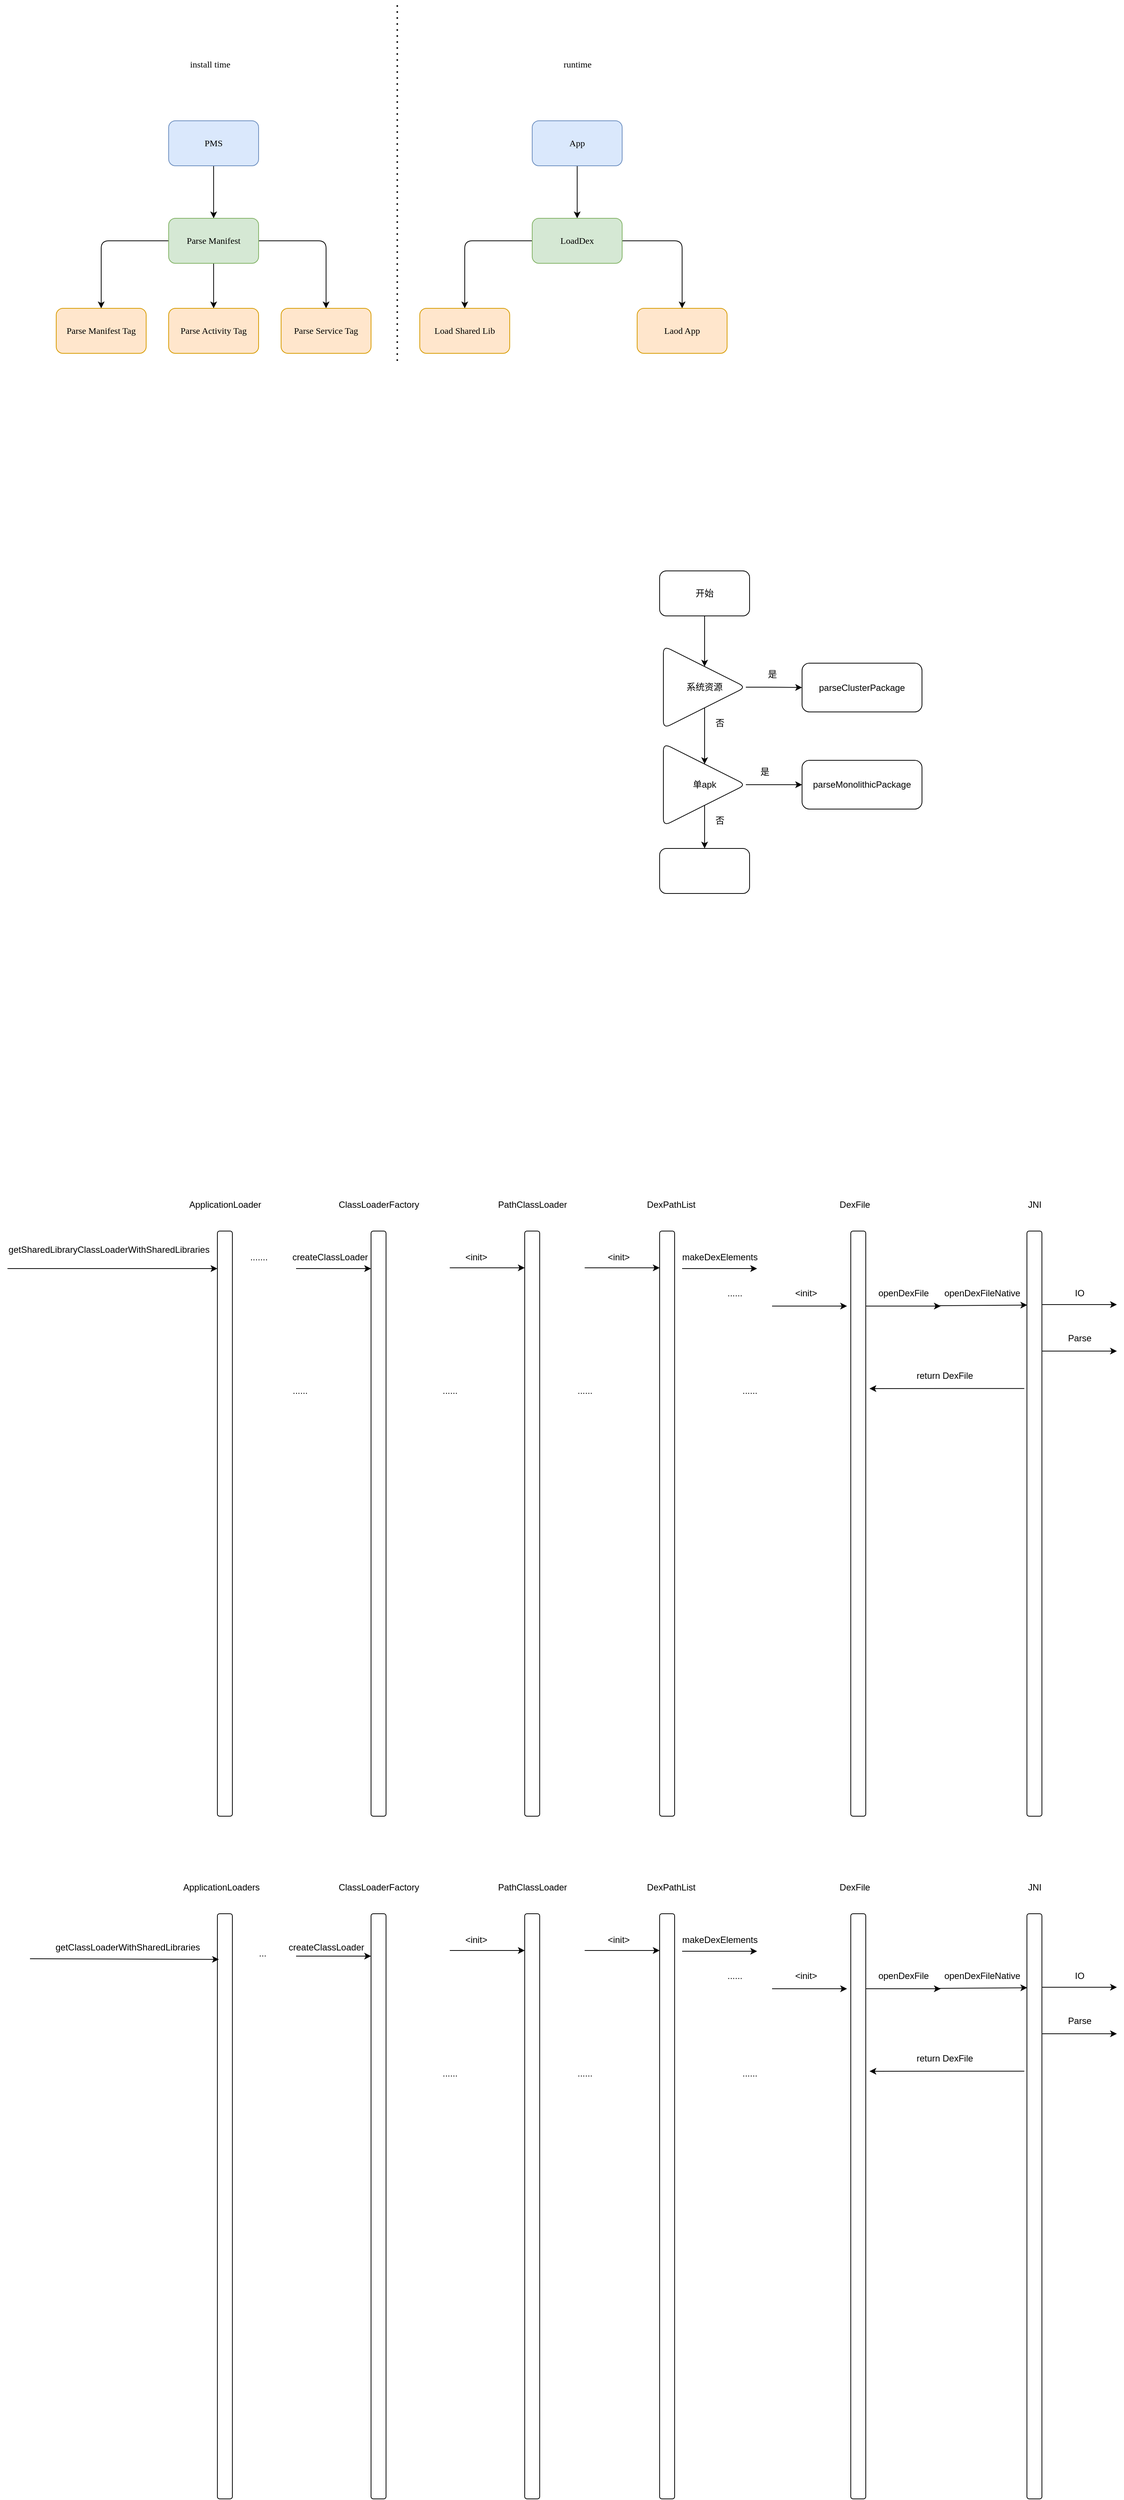 <mxfile version="25.0.2">
  <diagram name="Page-1" id="qh1V2GL2No6nkahI5pcS">
    <mxGraphModel dx="4138" dy="1918" grid="1" gridSize="10" guides="1" tooltips="1" connect="1" arrows="1" fold="1" page="1" pageScale="1" pageWidth="850" pageHeight="1100" math="0" shadow="0">
      <root>
        <mxCell id="0" />
        <mxCell id="1" parent="0" />
        <mxCell id="rJ9jHIdMB6eFoiynlyRi-4" value="" style="endArrow=none;dashed=1;html=1;dashPattern=1 3;strokeWidth=2;rounded=1;fontFamily=Comic Sans MS;" edge="1" parent="1">
          <mxGeometry width="50" height="50" relative="1" as="geometry">
            <mxPoint x="-180" y="510" as="sourcePoint" />
            <mxPoint x="-180" y="30" as="targetPoint" />
          </mxGeometry>
        </mxCell>
        <mxCell id="rJ9jHIdMB6eFoiynlyRi-24" value="" style="group;fontFamily=Comic Sans MS;rounded=1;" vertex="1" connectable="0" parent="1">
          <mxGeometry x="-635" y="100" width="420" height="400" as="geometry" />
        </mxCell>
        <mxCell id="rJ9jHIdMB6eFoiynlyRi-8" value="" style="edgeStyle=orthogonalEdgeStyle;rounded=1;orthogonalLoop=1;jettySize=auto;html=1;fontFamily=Comic Sans MS;" edge="1" parent="rJ9jHIdMB6eFoiynlyRi-24" source="rJ9jHIdMB6eFoiynlyRi-1" target="rJ9jHIdMB6eFoiynlyRi-7">
          <mxGeometry relative="1" as="geometry" />
        </mxCell>
        <mxCell id="rJ9jHIdMB6eFoiynlyRi-3" value="install time" style="text;html=1;align=center;verticalAlign=middle;resizable=0;points=[];autosize=1;strokeColor=none;fillColor=none;fontFamily=Comic Sans MS;rounded=1;" vertex="1" parent="rJ9jHIdMB6eFoiynlyRi-24">
          <mxGeometry x="165" width="80" height="30" as="geometry" />
        </mxCell>
        <mxCell id="rJ9jHIdMB6eFoiynlyRi-12" value="" style="edgeStyle=orthogonalEdgeStyle;rounded=1;orthogonalLoop=1;jettySize=auto;html=1;fontFamily=Comic Sans MS;" edge="1" parent="rJ9jHIdMB6eFoiynlyRi-24" source="rJ9jHIdMB6eFoiynlyRi-7" target="rJ9jHIdMB6eFoiynlyRi-11">
          <mxGeometry relative="1" as="geometry" />
        </mxCell>
        <mxCell id="rJ9jHIdMB6eFoiynlyRi-16" style="edgeStyle=orthogonalEdgeStyle;rounded=1;orthogonalLoop=1;jettySize=auto;html=1;entryX=0.5;entryY=0;entryDx=0;entryDy=0;fontFamily=Comic Sans MS;" edge="1" parent="rJ9jHIdMB6eFoiynlyRi-24" source="rJ9jHIdMB6eFoiynlyRi-7" target="rJ9jHIdMB6eFoiynlyRi-14">
          <mxGeometry relative="1" as="geometry" />
        </mxCell>
        <mxCell id="rJ9jHIdMB6eFoiynlyRi-17" style="edgeStyle=orthogonalEdgeStyle;rounded=1;orthogonalLoop=1;jettySize=auto;html=1;fontFamily=Comic Sans MS;" edge="1" parent="rJ9jHIdMB6eFoiynlyRi-24" source="rJ9jHIdMB6eFoiynlyRi-7" target="rJ9jHIdMB6eFoiynlyRi-15">
          <mxGeometry relative="1" as="geometry" />
        </mxCell>
        <mxCell id="rJ9jHIdMB6eFoiynlyRi-7" value="Parse Manifest" style="whiteSpace=wrap;html=1;fontFamily=Comic Sans MS;rounded=1;fillColor=#d5e8d4;strokeColor=#82b366;" vertex="1" parent="rJ9jHIdMB6eFoiynlyRi-24">
          <mxGeometry x="150" y="220" width="120" height="60" as="geometry" />
        </mxCell>
        <mxCell id="rJ9jHIdMB6eFoiynlyRi-11" value="Parse Manifest Tag" style="whiteSpace=wrap;html=1;fontFamily=Comic Sans MS;rounded=1;fillColor=#ffe6cc;strokeColor=#d79b00;" vertex="1" parent="rJ9jHIdMB6eFoiynlyRi-24">
          <mxGeometry y="340" width="120" height="60" as="geometry" />
        </mxCell>
        <mxCell id="rJ9jHIdMB6eFoiynlyRi-14" value="Parse Activity Tag" style="whiteSpace=wrap;html=1;fontFamily=Comic Sans MS;rounded=1;fillColor=#ffe6cc;strokeColor=#d79b00;" vertex="1" parent="rJ9jHIdMB6eFoiynlyRi-24">
          <mxGeometry x="150" y="340" width="120" height="60" as="geometry" />
        </mxCell>
        <mxCell id="rJ9jHIdMB6eFoiynlyRi-15" value="Parse Service Tag" style="whiteSpace=wrap;html=1;fontFamily=Comic Sans MS;rounded=1;fillColor=#ffe6cc;strokeColor=#d79b00;" vertex="1" parent="rJ9jHIdMB6eFoiynlyRi-24">
          <mxGeometry x="300" y="340" width="120" height="60" as="geometry" />
        </mxCell>
        <mxCell id="rJ9jHIdMB6eFoiynlyRi-1" value="PMS" style="whiteSpace=wrap;html=1;fontFamily=Comic Sans MS;rounded=1;fillColor=#dae8fc;strokeColor=#6c8ebf;" vertex="1" parent="rJ9jHIdMB6eFoiynlyRi-24">
          <mxGeometry x="150" y="90" width="120" height="60" as="geometry" />
        </mxCell>
        <mxCell id="rJ9jHIdMB6eFoiynlyRi-25" value="" style="group;fontFamily=Comic Sans MS;rounded=1;" vertex="1" connectable="0" parent="1">
          <mxGeometry x="-150" y="100" width="410" height="400" as="geometry" />
        </mxCell>
        <mxCell id="rJ9jHIdMB6eFoiynlyRi-10" value="" style="edgeStyle=orthogonalEdgeStyle;rounded=1;orthogonalLoop=1;jettySize=auto;html=1;fontFamily=Comic Sans MS;" edge="1" parent="rJ9jHIdMB6eFoiynlyRi-25" source="rJ9jHIdMB6eFoiynlyRi-5" target="rJ9jHIdMB6eFoiynlyRi-9">
          <mxGeometry relative="1" as="geometry" />
        </mxCell>
        <mxCell id="rJ9jHIdMB6eFoiynlyRi-6" value="runtime" style="text;html=1;align=center;verticalAlign=middle;resizable=0;points=[];autosize=1;strokeColor=none;fillColor=none;fontFamily=Comic Sans MS;rounded=1;" vertex="1" parent="rJ9jHIdMB6eFoiynlyRi-25">
          <mxGeometry x="180" width="60" height="30" as="geometry" />
        </mxCell>
        <mxCell id="rJ9jHIdMB6eFoiynlyRi-19" value="" style="edgeStyle=orthogonalEdgeStyle;rounded=1;orthogonalLoop=1;jettySize=auto;html=1;fontFamily=Comic Sans MS;" edge="1" parent="rJ9jHIdMB6eFoiynlyRi-25" source="rJ9jHIdMB6eFoiynlyRi-9" target="rJ9jHIdMB6eFoiynlyRi-18">
          <mxGeometry relative="1" as="geometry" />
        </mxCell>
        <mxCell id="rJ9jHIdMB6eFoiynlyRi-21" style="edgeStyle=orthogonalEdgeStyle;rounded=1;orthogonalLoop=1;jettySize=auto;html=1;fontFamily=Comic Sans MS;" edge="1" parent="rJ9jHIdMB6eFoiynlyRi-25" source="rJ9jHIdMB6eFoiynlyRi-9" target="rJ9jHIdMB6eFoiynlyRi-20">
          <mxGeometry relative="1" as="geometry" />
        </mxCell>
        <mxCell id="rJ9jHIdMB6eFoiynlyRi-9" value="LoadDex" style="whiteSpace=wrap;html=1;fontFamily=Comic Sans MS;rounded=1;fillColor=#d5e8d4;strokeColor=#82b366;" vertex="1" parent="rJ9jHIdMB6eFoiynlyRi-25">
          <mxGeometry x="150" y="220" width="120" height="60" as="geometry" />
        </mxCell>
        <mxCell id="rJ9jHIdMB6eFoiynlyRi-18" value="Load Shared Lib" style="whiteSpace=wrap;html=1;fontFamily=Comic Sans MS;rounded=1;fillColor=#ffe6cc;strokeColor=#d79b00;" vertex="1" parent="rJ9jHIdMB6eFoiynlyRi-25">
          <mxGeometry y="340" width="120" height="60" as="geometry" />
        </mxCell>
        <mxCell id="rJ9jHIdMB6eFoiynlyRi-20" value="Laod App" style="whiteSpace=wrap;html=1;fontFamily=Comic Sans MS;rounded=1;fillColor=#ffe6cc;strokeColor=#d79b00;" vertex="1" parent="rJ9jHIdMB6eFoiynlyRi-25">
          <mxGeometry x="290" y="340" width="120" height="60" as="geometry" />
        </mxCell>
        <mxCell id="rJ9jHIdMB6eFoiynlyRi-5" value="App" style="whiteSpace=wrap;html=1;fontFamily=Comic Sans MS;rounded=1;fillColor=#dae8fc;strokeColor=#6c8ebf;" vertex="1" parent="rJ9jHIdMB6eFoiynlyRi-25">
          <mxGeometry x="150" y="90" width="120" height="60" as="geometry" />
        </mxCell>
        <mxCell id="rJ9jHIdMB6eFoiynlyRi-29" value="" style="edgeStyle=orthogonalEdgeStyle;rounded=1;orthogonalLoop=1;jettySize=auto;html=1;" edge="1" parent="1" source="rJ9jHIdMB6eFoiynlyRi-26" target="rJ9jHIdMB6eFoiynlyRi-28">
          <mxGeometry relative="1" as="geometry" />
        </mxCell>
        <mxCell id="rJ9jHIdMB6eFoiynlyRi-26" value="开始" style="whiteSpace=wrap;html=1;rounded=1;" vertex="1" parent="1">
          <mxGeometry x="170" y="790" width="120" height="60" as="geometry" />
        </mxCell>
        <mxCell id="rJ9jHIdMB6eFoiynlyRi-31" value="" style="edgeStyle=orthogonalEdgeStyle;rounded=1;orthogonalLoop=1;jettySize=auto;html=1;" edge="1" parent="1" source="rJ9jHIdMB6eFoiynlyRi-28" target="rJ9jHIdMB6eFoiynlyRi-30">
          <mxGeometry relative="1" as="geometry" />
        </mxCell>
        <mxCell id="rJ9jHIdMB6eFoiynlyRi-35" value="" style="edgeStyle=orthogonalEdgeStyle;rounded=1;orthogonalLoop=1;jettySize=auto;html=1;" edge="1" parent="1" source="rJ9jHIdMB6eFoiynlyRi-28" target="rJ9jHIdMB6eFoiynlyRi-34">
          <mxGeometry relative="1" as="geometry" />
        </mxCell>
        <mxCell id="rJ9jHIdMB6eFoiynlyRi-28" value="系统资源" style="triangle;whiteSpace=wrap;html=1;rounded=1;" vertex="1" parent="1">
          <mxGeometry x="175" y="890" width="110" height="110" as="geometry" />
        </mxCell>
        <mxCell id="rJ9jHIdMB6eFoiynlyRi-30" value="parseClusterPackage" style="whiteSpace=wrap;html=1;rounded=1;" vertex="1" parent="1">
          <mxGeometry x="360" y="913" width="160" height="65" as="geometry" />
        </mxCell>
        <mxCell id="rJ9jHIdMB6eFoiynlyRi-39" style="edgeStyle=orthogonalEdgeStyle;rounded=1;orthogonalLoop=1;jettySize=auto;html=1;entryX=0;entryY=0.5;entryDx=0;entryDy=0;" edge="1" parent="1" source="rJ9jHIdMB6eFoiynlyRi-34" target="rJ9jHIdMB6eFoiynlyRi-38">
          <mxGeometry relative="1" as="geometry" />
        </mxCell>
        <mxCell id="rJ9jHIdMB6eFoiynlyRi-41" value="" style="edgeStyle=orthogonalEdgeStyle;rounded=1;orthogonalLoop=1;jettySize=auto;html=1;" edge="1" parent="1" source="rJ9jHIdMB6eFoiynlyRi-34" target="rJ9jHIdMB6eFoiynlyRi-40">
          <mxGeometry relative="1" as="geometry" />
        </mxCell>
        <mxCell id="rJ9jHIdMB6eFoiynlyRi-34" value="单apk" style="triangle;whiteSpace=wrap;html=1;rounded=1;" vertex="1" parent="1">
          <mxGeometry x="175" y="1020" width="110" height="110" as="geometry" />
        </mxCell>
        <mxCell id="rJ9jHIdMB6eFoiynlyRi-38" value="parseMonolithicPackage" style="whiteSpace=wrap;html=1;rounded=1;" vertex="1" parent="1">
          <mxGeometry x="360" y="1042.5" width="160" height="65" as="geometry" />
        </mxCell>
        <mxCell id="rJ9jHIdMB6eFoiynlyRi-40" value="" style="whiteSpace=wrap;html=1;rounded=1;" vertex="1" parent="1">
          <mxGeometry x="170" y="1160" width="120" height="60" as="geometry" />
        </mxCell>
        <mxCell id="rJ9jHIdMB6eFoiynlyRi-42" value="是" style="text;html=1;align=center;verticalAlign=middle;resizable=0;points=[];autosize=1;strokeColor=none;fillColor=none;" vertex="1" parent="1">
          <mxGeometry x="290" y="1043" width="40" height="30" as="geometry" />
        </mxCell>
        <mxCell id="rJ9jHIdMB6eFoiynlyRi-43" value="否" style="text;html=1;align=center;verticalAlign=middle;resizable=0;points=[];autosize=1;strokeColor=none;fillColor=none;" vertex="1" parent="1">
          <mxGeometry x="230" y="978" width="40" height="30" as="geometry" />
        </mxCell>
        <mxCell id="rJ9jHIdMB6eFoiynlyRi-44" value="是" style="text;html=1;align=center;verticalAlign=middle;resizable=0;points=[];autosize=1;strokeColor=none;fillColor=none;" vertex="1" parent="1">
          <mxGeometry x="300" y="913" width="40" height="30" as="geometry" />
        </mxCell>
        <mxCell id="rJ9jHIdMB6eFoiynlyRi-45" value="否" style="text;html=1;align=center;verticalAlign=middle;resizable=0;points=[];autosize=1;strokeColor=none;fillColor=none;" vertex="1" parent="1">
          <mxGeometry x="230" y="1107.5" width="40" height="30" as="geometry" />
        </mxCell>
        <mxCell id="rJ9jHIdMB6eFoiynlyRi-46" value="" style="whiteSpace=wrap;html=1;rounded=1;" vertex="1" parent="1">
          <mxGeometry x="-420" y="1670" width="20" height="780" as="geometry" />
        </mxCell>
        <mxCell id="rJ9jHIdMB6eFoiynlyRi-47" value="ApplicationLoader" style="text;html=1;align=center;verticalAlign=middle;resizable=0;points=[];autosize=1;strokeColor=none;fillColor=none;" vertex="1" parent="1">
          <mxGeometry x="-470" y="1620" width="120" height="30" as="geometry" />
        </mxCell>
        <mxCell id="rJ9jHIdMB6eFoiynlyRi-48" value="" style="whiteSpace=wrap;html=1;rounded=1;" vertex="1" parent="1">
          <mxGeometry x="-215" y="1670" width="20" height="780" as="geometry" />
        </mxCell>
        <mxCell id="rJ9jHIdMB6eFoiynlyRi-49" value="" style="edgeStyle=none;orthogonalLoop=1;jettySize=auto;html=1;rounded=1;" edge="1" parent="1">
          <mxGeometry width="100" relative="1" as="geometry">
            <mxPoint x="-700" y="1720" as="sourcePoint" />
            <mxPoint x="-420" y="1720" as="targetPoint" />
            <Array as="points" />
          </mxGeometry>
        </mxCell>
        <mxCell id="rJ9jHIdMB6eFoiynlyRi-50" value="getSharedLibraryClassLoaderWithSharedLibraries" style="text;html=1;align=center;verticalAlign=middle;resizable=0;points=[];autosize=1;strokeColor=none;fillColor=none;" vertex="1" parent="1">
          <mxGeometry x="-710" y="1680" width="290" height="30" as="geometry" />
        </mxCell>
        <mxCell id="rJ9jHIdMB6eFoiynlyRi-51" value="......." style="text;html=1;align=center;verticalAlign=middle;resizable=0;points=[];autosize=1;strokeColor=none;fillColor=none;" vertex="1" parent="1">
          <mxGeometry x="-390" y="1690" width="50" height="30" as="geometry" />
        </mxCell>
        <mxCell id="rJ9jHIdMB6eFoiynlyRi-52" value="" style="edgeStyle=none;orthogonalLoop=1;jettySize=auto;html=1;rounded=1;" edge="1" parent="1">
          <mxGeometry width="100" relative="1" as="geometry">
            <mxPoint x="-315" y="1720" as="sourcePoint" />
            <mxPoint x="-215" y="1720" as="targetPoint" />
            <Array as="points" />
          </mxGeometry>
        </mxCell>
        <mxCell id="rJ9jHIdMB6eFoiynlyRi-53" value="ClassLoaderFactory" style="text;html=1;align=center;verticalAlign=middle;resizable=0;points=[];autosize=1;strokeColor=none;fillColor=none;" vertex="1" parent="1">
          <mxGeometry x="-270" y="1620" width="130" height="30" as="geometry" />
        </mxCell>
        <mxCell id="rJ9jHIdMB6eFoiynlyRi-54" value="createClassLoader" style="text;html=1;align=center;verticalAlign=middle;resizable=0;points=[];autosize=1;strokeColor=none;fillColor=none;" vertex="1" parent="1">
          <mxGeometry x="-330" y="1690" width="120" height="30" as="geometry" />
        </mxCell>
        <mxCell id="rJ9jHIdMB6eFoiynlyRi-55" value="PathClassLoader" style="text;html=1;align=center;verticalAlign=middle;resizable=0;points=[];autosize=1;strokeColor=none;fillColor=none;" vertex="1" parent="1">
          <mxGeometry x="-60" y="1620" width="120" height="30" as="geometry" />
        </mxCell>
        <mxCell id="rJ9jHIdMB6eFoiynlyRi-56" value="" style="whiteSpace=wrap;html=1;rounded=1;" vertex="1" parent="1">
          <mxGeometry x="-10" y="1670" width="20" height="780" as="geometry" />
        </mxCell>
        <mxCell id="rJ9jHIdMB6eFoiynlyRi-57" value="" style="edgeStyle=none;orthogonalLoop=1;jettySize=auto;html=1;rounded=1;" edge="1" parent="1">
          <mxGeometry width="100" relative="1" as="geometry">
            <mxPoint x="-110" y="1719" as="sourcePoint" />
            <mxPoint x="-10" y="1719" as="targetPoint" />
            <Array as="points" />
          </mxGeometry>
        </mxCell>
        <mxCell id="rJ9jHIdMB6eFoiynlyRi-58" value="&amp;lt;init&amp;gt;" style="text;html=1;align=center;verticalAlign=middle;resizable=0;points=[];autosize=1;strokeColor=none;fillColor=none;" vertex="1" parent="1">
          <mxGeometry x="-100" y="1690" width="50" height="30" as="geometry" />
        </mxCell>
        <mxCell id="rJ9jHIdMB6eFoiynlyRi-59" value="DexPathList" style="text;html=1;align=center;verticalAlign=middle;resizable=0;points=[];autosize=1;strokeColor=none;fillColor=none;" vertex="1" parent="1">
          <mxGeometry x="140" y="1620" width="90" height="30" as="geometry" />
        </mxCell>
        <mxCell id="rJ9jHIdMB6eFoiynlyRi-60" value="" style="whiteSpace=wrap;html=1;rounded=1;" vertex="1" parent="1">
          <mxGeometry x="170" y="1670" width="20" height="780" as="geometry" />
        </mxCell>
        <mxCell id="rJ9jHIdMB6eFoiynlyRi-61" value="" style="edgeStyle=none;orthogonalLoop=1;jettySize=auto;html=1;rounded=1;" edge="1" parent="1">
          <mxGeometry width="100" relative="1" as="geometry">
            <mxPoint x="70" y="1719" as="sourcePoint" />
            <mxPoint x="170" y="1719" as="targetPoint" />
            <Array as="points" />
          </mxGeometry>
        </mxCell>
        <mxCell id="rJ9jHIdMB6eFoiynlyRi-62" value="&amp;lt;init&amp;gt;" style="text;html=1;align=center;verticalAlign=middle;resizable=0;points=[];autosize=1;strokeColor=none;fillColor=none;" vertex="1" parent="1">
          <mxGeometry x="90" y="1690" width="50" height="30" as="geometry" />
        </mxCell>
        <mxCell id="rJ9jHIdMB6eFoiynlyRi-63" value="makeDexElements" style="text;html=1;align=center;verticalAlign=middle;resizable=0;points=[];autosize=1;strokeColor=none;fillColor=none;" vertex="1" parent="1">
          <mxGeometry x="190" y="1690" width="120" height="30" as="geometry" />
        </mxCell>
        <mxCell id="rJ9jHIdMB6eFoiynlyRi-64" value="" style="edgeStyle=none;orthogonalLoop=1;jettySize=auto;html=1;rounded=1;" edge="1" parent="1">
          <mxGeometry width="100" relative="1" as="geometry">
            <mxPoint x="200" y="1720" as="sourcePoint" />
            <mxPoint x="300" y="1720" as="targetPoint" />
            <Array as="points" />
          </mxGeometry>
        </mxCell>
        <mxCell id="rJ9jHIdMB6eFoiynlyRi-66" value="" style="edgeStyle=none;orthogonalLoop=1;jettySize=auto;html=1;rounded=1;" edge="1" parent="1">
          <mxGeometry width="100" relative="1" as="geometry">
            <mxPoint x="320" y="1770" as="sourcePoint" />
            <mxPoint x="420" y="1770" as="targetPoint" />
            <Array as="points" />
          </mxGeometry>
        </mxCell>
        <mxCell id="rJ9jHIdMB6eFoiynlyRi-67" value="......" style="text;html=1;align=center;verticalAlign=middle;resizable=0;points=[];autosize=1;strokeColor=none;fillColor=none;" vertex="1" parent="1">
          <mxGeometry x="250" y="1738" width="40" height="30" as="geometry" />
        </mxCell>
        <mxCell id="rJ9jHIdMB6eFoiynlyRi-68" value="" style="whiteSpace=wrap;html=1;rounded=1;" vertex="1" parent="1">
          <mxGeometry x="425" y="1670" width="20" height="780" as="geometry" />
        </mxCell>
        <mxCell id="rJ9jHIdMB6eFoiynlyRi-69" value="&amp;lt;init&amp;gt;" style="text;html=1;align=center;verticalAlign=middle;resizable=0;points=[];autosize=1;strokeColor=none;fillColor=none;" vertex="1" parent="1">
          <mxGeometry x="340" y="1738" width="50" height="30" as="geometry" />
        </mxCell>
        <mxCell id="rJ9jHIdMB6eFoiynlyRi-70" value="DexFile" style="text;html=1;align=center;verticalAlign=middle;resizable=0;points=[];autosize=1;strokeColor=none;fillColor=none;" vertex="1" parent="1">
          <mxGeometry x="400" y="1620" width="60" height="30" as="geometry" />
        </mxCell>
        <mxCell id="rJ9jHIdMB6eFoiynlyRi-71" value="" style="edgeStyle=none;orthogonalLoop=1;jettySize=auto;html=1;rounded=1;" edge="1" parent="1">
          <mxGeometry width="100" relative="1" as="geometry">
            <mxPoint x="445" y="1770" as="sourcePoint" />
            <mxPoint x="545" y="1770" as="targetPoint" />
            <Array as="points" />
          </mxGeometry>
        </mxCell>
        <mxCell id="rJ9jHIdMB6eFoiynlyRi-72" value="openDexFile" style="text;html=1;align=center;verticalAlign=middle;resizable=0;points=[];autosize=1;strokeColor=none;fillColor=none;" vertex="1" parent="1">
          <mxGeometry x="450" y="1738" width="90" height="30" as="geometry" />
        </mxCell>
        <mxCell id="rJ9jHIdMB6eFoiynlyRi-73" value="" style="edgeStyle=none;orthogonalLoop=1;jettySize=auto;html=1;rounded=1;entryX=1.003;entryY=1.022;entryDx=0;entryDy=0;entryPerimeter=0;" edge="1" parent="1" target="rJ9jHIdMB6eFoiynlyRi-74">
          <mxGeometry width="100" relative="1" as="geometry">
            <mxPoint x="540" y="1769.5" as="sourcePoint" />
            <mxPoint x="640" y="1769.5" as="targetPoint" />
            <Array as="points" />
          </mxGeometry>
        </mxCell>
        <mxCell id="rJ9jHIdMB6eFoiynlyRi-74" value="openDexFileNative" style="text;html=1;align=center;verticalAlign=middle;resizable=0;points=[];autosize=1;strokeColor=none;fillColor=none;" vertex="1" parent="1">
          <mxGeometry x="540" y="1738" width="120" height="30" as="geometry" />
        </mxCell>
        <mxCell id="rJ9jHIdMB6eFoiynlyRi-75" value="" style="whiteSpace=wrap;html=1;rounded=1;" vertex="1" parent="1">
          <mxGeometry x="660" y="1670" width="20" height="780" as="geometry" />
        </mxCell>
        <mxCell id="rJ9jHIdMB6eFoiynlyRi-76" value="JNI" style="text;html=1;align=center;verticalAlign=middle;resizable=0;points=[];autosize=1;strokeColor=none;fillColor=none;" vertex="1" parent="1">
          <mxGeometry x="650" y="1620" width="40" height="30" as="geometry" />
        </mxCell>
        <mxCell id="rJ9jHIdMB6eFoiynlyRi-77" value="" style="edgeStyle=none;orthogonalLoop=1;jettySize=auto;html=1;rounded=1;" edge="1" parent="1">
          <mxGeometry width="100" relative="1" as="geometry">
            <mxPoint x="680" y="1768" as="sourcePoint" />
            <mxPoint x="780" y="1768" as="targetPoint" />
            <Array as="points" />
          </mxGeometry>
        </mxCell>
        <mxCell id="rJ9jHIdMB6eFoiynlyRi-79" value="IO" style="text;html=1;align=center;verticalAlign=middle;resizable=0;points=[];autosize=1;strokeColor=none;fillColor=none;" vertex="1" parent="1">
          <mxGeometry x="710" y="1738" width="40" height="30" as="geometry" />
        </mxCell>
        <mxCell id="rJ9jHIdMB6eFoiynlyRi-80" value="" style="edgeStyle=none;orthogonalLoop=1;jettySize=auto;html=1;rounded=1;" edge="1" parent="1">
          <mxGeometry width="100" relative="1" as="geometry">
            <mxPoint x="680" y="1830" as="sourcePoint" />
            <mxPoint x="780" y="1830" as="targetPoint" />
            <Array as="points" />
          </mxGeometry>
        </mxCell>
        <mxCell id="rJ9jHIdMB6eFoiynlyRi-81" value="Parse" style="text;html=1;align=center;verticalAlign=middle;resizable=0;points=[];autosize=1;strokeColor=none;fillColor=none;" vertex="1" parent="1">
          <mxGeometry x="705" y="1798" width="50" height="30" as="geometry" />
        </mxCell>
        <mxCell id="rJ9jHIdMB6eFoiynlyRi-84" value="" style="edgeStyle=none;orthogonalLoop=1;jettySize=auto;html=1;rounded=1;exitX=-0.176;exitY=0.269;exitDx=0;exitDy=0;exitPerimeter=0;" edge="1" parent="1" source="rJ9jHIdMB6eFoiynlyRi-75">
          <mxGeometry width="100" relative="1" as="geometry">
            <mxPoint x="600" y="1880" as="sourcePoint" />
            <mxPoint x="450" y="1880" as="targetPoint" />
            <Array as="points" />
          </mxGeometry>
        </mxCell>
        <mxCell id="rJ9jHIdMB6eFoiynlyRi-85" value="return DexFile" style="text;html=1;align=center;verticalAlign=middle;resizable=0;points=[];autosize=1;strokeColor=none;fillColor=none;" vertex="1" parent="1">
          <mxGeometry x="500" y="1848" width="100" height="30" as="geometry" />
        </mxCell>
        <mxCell id="rJ9jHIdMB6eFoiynlyRi-86" value="......" style="text;html=1;align=center;verticalAlign=middle;resizable=0;points=[];autosize=1;strokeColor=none;fillColor=none;" vertex="1" parent="1">
          <mxGeometry x="270" y="1868" width="40" height="30" as="geometry" />
        </mxCell>
        <mxCell id="rJ9jHIdMB6eFoiynlyRi-87" value="......" style="text;html=1;align=center;verticalAlign=middle;resizable=0;points=[];autosize=1;strokeColor=none;fillColor=none;" vertex="1" parent="1">
          <mxGeometry x="50" y="1868" width="40" height="30" as="geometry" />
        </mxCell>
        <mxCell id="rJ9jHIdMB6eFoiynlyRi-88" value="......" style="text;html=1;align=center;verticalAlign=middle;resizable=0;points=[];autosize=1;strokeColor=none;fillColor=none;" vertex="1" parent="1">
          <mxGeometry x="-130" y="1868" width="40" height="30" as="geometry" />
        </mxCell>
        <mxCell id="rJ9jHIdMB6eFoiynlyRi-89" value="......" style="text;html=1;align=center;verticalAlign=middle;resizable=0;points=[];autosize=1;strokeColor=none;fillColor=none;" vertex="1" parent="1">
          <mxGeometry x="-330" y="1868" width="40" height="30" as="geometry" />
        </mxCell>
        <mxCell id="rJ9jHIdMB6eFoiynlyRi-90" value="" style="whiteSpace=wrap;html=1;rounded=1;" vertex="1" parent="1">
          <mxGeometry x="-420" y="2580" width="20" height="780" as="geometry" />
        </mxCell>
        <mxCell id="rJ9jHIdMB6eFoiynlyRi-91" value="" style="edgeStyle=none;orthogonalLoop=1;jettySize=auto;html=1;rounded=1;entryX=0.1;entryY=0.078;entryDx=0;entryDy=0;entryPerimeter=0;" edge="1" parent="1" target="rJ9jHIdMB6eFoiynlyRi-90">
          <mxGeometry width="100" relative="1" as="geometry">
            <mxPoint x="-670" y="2640" as="sourcePoint" />
            <mxPoint x="-570" y="2640" as="targetPoint" />
            <Array as="points" />
          </mxGeometry>
        </mxCell>
        <mxCell id="rJ9jHIdMB6eFoiynlyRi-92" value="getClassLoaderWithSharedLibraries" style="text;html=1;align=center;verticalAlign=middle;resizable=0;points=[];autosize=1;strokeColor=none;fillColor=none;" vertex="1" parent="1">
          <mxGeometry x="-650" y="2610" width="220" height="30" as="geometry" />
        </mxCell>
        <mxCell id="rJ9jHIdMB6eFoiynlyRi-93" value="ApplicationLoaders" style="text;html=1;align=center;verticalAlign=middle;resizable=0;points=[];autosize=1;strokeColor=none;fillColor=none;" vertex="1" parent="1">
          <mxGeometry x="-480" y="2530" width="130" height="30" as="geometry" />
        </mxCell>
        <mxCell id="rJ9jHIdMB6eFoiynlyRi-94" value="" style="whiteSpace=wrap;html=1;rounded=1;" vertex="1" parent="1">
          <mxGeometry x="-215" y="2580" width="20" height="780" as="geometry" />
        </mxCell>
        <mxCell id="rJ9jHIdMB6eFoiynlyRi-95" value="ClassLoaderFactory" style="text;html=1;align=center;verticalAlign=middle;resizable=0;points=[];autosize=1;strokeColor=none;fillColor=none;" vertex="1" parent="1">
          <mxGeometry x="-270" y="2530" width="130" height="30" as="geometry" />
        </mxCell>
        <mxCell id="rJ9jHIdMB6eFoiynlyRi-96" value="..." style="text;html=1;align=center;verticalAlign=middle;resizable=0;points=[];autosize=1;strokeColor=none;fillColor=none;" vertex="1" parent="1">
          <mxGeometry x="-375" y="2618" width="30" height="30" as="geometry" />
        </mxCell>
        <mxCell id="rJ9jHIdMB6eFoiynlyRi-97" value="" style="edgeStyle=none;orthogonalLoop=1;jettySize=auto;html=1;rounded=1;" edge="1" parent="1">
          <mxGeometry width="100" relative="1" as="geometry">
            <mxPoint x="-315" y="2636.5" as="sourcePoint" />
            <mxPoint x="-215" y="2636.5" as="targetPoint" />
            <Array as="points" />
          </mxGeometry>
        </mxCell>
        <mxCell id="rJ9jHIdMB6eFoiynlyRi-98" value="createClassLoader" style="text;html=1;align=center;verticalAlign=middle;resizable=0;points=[];autosize=1;strokeColor=none;fillColor=none;" vertex="1" parent="1">
          <mxGeometry x="-335" y="2610" width="120" height="30" as="geometry" />
        </mxCell>
        <mxCell id="rJ9jHIdMB6eFoiynlyRi-99" value="PathClassLoader" style="text;html=1;align=center;verticalAlign=middle;resizable=0;points=[];autosize=1;strokeColor=none;fillColor=none;" vertex="1" parent="1">
          <mxGeometry x="-60" y="2530" width="120" height="30" as="geometry" />
        </mxCell>
        <mxCell id="rJ9jHIdMB6eFoiynlyRi-100" value="" style="whiteSpace=wrap;html=1;rounded=1;" vertex="1" parent="1">
          <mxGeometry x="-10" y="2580" width="20" height="780" as="geometry" />
        </mxCell>
        <mxCell id="rJ9jHIdMB6eFoiynlyRi-101" value="" style="edgeStyle=none;orthogonalLoop=1;jettySize=auto;html=1;rounded=1;" edge="1" parent="1">
          <mxGeometry width="100" relative="1" as="geometry">
            <mxPoint x="-110" y="2629" as="sourcePoint" />
            <mxPoint x="-10" y="2629" as="targetPoint" />
            <Array as="points" />
          </mxGeometry>
        </mxCell>
        <mxCell id="rJ9jHIdMB6eFoiynlyRi-102" value="&amp;lt;init&amp;gt;" style="text;html=1;align=center;verticalAlign=middle;resizable=0;points=[];autosize=1;strokeColor=none;fillColor=none;" vertex="1" parent="1">
          <mxGeometry x="-100" y="2600" width="50" height="30" as="geometry" />
        </mxCell>
        <mxCell id="rJ9jHIdMB6eFoiynlyRi-103" value="DexPathList" style="text;html=1;align=center;verticalAlign=middle;resizable=0;points=[];autosize=1;strokeColor=none;fillColor=none;" vertex="1" parent="1">
          <mxGeometry x="140" y="2530" width="90" height="30" as="geometry" />
        </mxCell>
        <mxCell id="rJ9jHIdMB6eFoiynlyRi-104" value="" style="whiteSpace=wrap;html=1;rounded=1;" vertex="1" parent="1">
          <mxGeometry x="170" y="2580" width="20" height="780" as="geometry" />
        </mxCell>
        <mxCell id="rJ9jHIdMB6eFoiynlyRi-105" value="" style="edgeStyle=none;orthogonalLoop=1;jettySize=auto;html=1;rounded=1;" edge="1" parent="1">
          <mxGeometry width="100" relative="1" as="geometry">
            <mxPoint x="70" y="2629" as="sourcePoint" />
            <mxPoint x="170" y="2629" as="targetPoint" />
            <Array as="points" />
          </mxGeometry>
        </mxCell>
        <mxCell id="rJ9jHIdMB6eFoiynlyRi-106" value="&amp;lt;init&amp;gt;" style="text;html=1;align=center;verticalAlign=middle;resizable=0;points=[];autosize=1;strokeColor=none;fillColor=none;" vertex="1" parent="1">
          <mxGeometry x="90" y="2600" width="50" height="30" as="geometry" />
        </mxCell>
        <mxCell id="rJ9jHIdMB6eFoiynlyRi-107" value="makeDexElements" style="text;html=1;align=center;verticalAlign=middle;resizable=0;points=[];autosize=1;strokeColor=none;fillColor=none;" vertex="1" parent="1">
          <mxGeometry x="190" y="2600" width="120" height="30" as="geometry" />
        </mxCell>
        <mxCell id="rJ9jHIdMB6eFoiynlyRi-108" value="" style="edgeStyle=none;orthogonalLoop=1;jettySize=auto;html=1;rounded=1;" edge="1" parent="1">
          <mxGeometry width="100" relative="1" as="geometry">
            <mxPoint x="200" y="2630" as="sourcePoint" />
            <mxPoint x="300" y="2630" as="targetPoint" />
            <Array as="points" />
          </mxGeometry>
        </mxCell>
        <mxCell id="rJ9jHIdMB6eFoiynlyRi-109" value="......" style="text;html=1;align=center;verticalAlign=middle;resizable=0;points=[];autosize=1;strokeColor=none;fillColor=none;" vertex="1" parent="1">
          <mxGeometry x="250" y="2648" width="40" height="30" as="geometry" />
        </mxCell>
        <mxCell id="rJ9jHIdMB6eFoiynlyRi-110" value="......" style="text;html=1;align=center;verticalAlign=middle;resizable=0;points=[];autosize=1;strokeColor=none;fillColor=none;" vertex="1" parent="1">
          <mxGeometry x="270" y="2778" width="40" height="30" as="geometry" />
        </mxCell>
        <mxCell id="rJ9jHIdMB6eFoiynlyRi-111" value="......" style="text;html=1;align=center;verticalAlign=middle;resizable=0;points=[];autosize=1;strokeColor=none;fillColor=none;" vertex="1" parent="1">
          <mxGeometry x="50" y="2778" width="40" height="30" as="geometry" />
        </mxCell>
        <mxCell id="rJ9jHIdMB6eFoiynlyRi-112" value="......" style="text;html=1;align=center;verticalAlign=middle;resizable=0;points=[];autosize=1;strokeColor=none;fillColor=none;" vertex="1" parent="1">
          <mxGeometry x="-130" y="2778" width="40" height="30" as="geometry" />
        </mxCell>
        <mxCell id="rJ9jHIdMB6eFoiynlyRi-113" value="" style="edgeStyle=none;orthogonalLoop=1;jettySize=auto;html=1;rounded=1;" edge="1" parent="1">
          <mxGeometry width="100" relative="1" as="geometry">
            <mxPoint x="320" y="2680" as="sourcePoint" />
            <mxPoint x="420" y="2680" as="targetPoint" />
            <Array as="points" />
          </mxGeometry>
        </mxCell>
        <mxCell id="rJ9jHIdMB6eFoiynlyRi-114" value="" style="whiteSpace=wrap;html=1;rounded=1;" vertex="1" parent="1">
          <mxGeometry x="425" y="2580" width="20" height="780" as="geometry" />
        </mxCell>
        <mxCell id="rJ9jHIdMB6eFoiynlyRi-115" value="&amp;lt;init&amp;gt;" style="text;html=1;align=center;verticalAlign=middle;resizable=0;points=[];autosize=1;strokeColor=none;fillColor=none;" vertex="1" parent="1">
          <mxGeometry x="340" y="2648" width="50" height="30" as="geometry" />
        </mxCell>
        <mxCell id="rJ9jHIdMB6eFoiynlyRi-116" value="DexFile" style="text;html=1;align=center;verticalAlign=middle;resizable=0;points=[];autosize=1;strokeColor=none;fillColor=none;" vertex="1" parent="1">
          <mxGeometry x="400" y="2530" width="60" height="30" as="geometry" />
        </mxCell>
        <mxCell id="rJ9jHIdMB6eFoiynlyRi-117" value="" style="edgeStyle=none;orthogonalLoop=1;jettySize=auto;html=1;rounded=1;" edge="1" parent="1">
          <mxGeometry width="100" relative="1" as="geometry">
            <mxPoint x="445" y="2680" as="sourcePoint" />
            <mxPoint x="545" y="2680" as="targetPoint" />
            <Array as="points" />
          </mxGeometry>
        </mxCell>
        <mxCell id="rJ9jHIdMB6eFoiynlyRi-118" value="openDexFile" style="text;html=1;align=center;verticalAlign=middle;resizable=0;points=[];autosize=1;strokeColor=none;fillColor=none;" vertex="1" parent="1">
          <mxGeometry x="450" y="2648" width="90" height="30" as="geometry" />
        </mxCell>
        <mxCell id="rJ9jHIdMB6eFoiynlyRi-119" value="" style="edgeStyle=none;orthogonalLoop=1;jettySize=auto;html=1;rounded=1;entryX=1.003;entryY=1.022;entryDx=0;entryDy=0;entryPerimeter=0;" edge="1" parent="1" target="rJ9jHIdMB6eFoiynlyRi-120">
          <mxGeometry width="100" relative="1" as="geometry">
            <mxPoint x="540" y="2679.5" as="sourcePoint" />
            <mxPoint x="640" y="2679.5" as="targetPoint" />
            <Array as="points" />
          </mxGeometry>
        </mxCell>
        <mxCell id="rJ9jHIdMB6eFoiynlyRi-120" value="openDexFileNative" style="text;html=1;align=center;verticalAlign=middle;resizable=0;points=[];autosize=1;strokeColor=none;fillColor=none;" vertex="1" parent="1">
          <mxGeometry x="540" y="2648" width="120" height="30" as="geometry" />
        </mxCell>
        <mxCell id="rJ9jHIdMB6eFoiynlyRi-121" value="" style="whiteSpace=wrap;html=1;rounded=1;" vertex="1" parent="1">
          <mxGeometry x="660" y="2580" width="20" height="780" as="geometry" />
        </mxCell>
        <mxCell id="rJ9jHIdMB6eFoiynlyRi-122" value="JNI" style="text;html=1;align=center;verticalAlign=middle;resizable=0;points=[];autosize=1;strokeColor=none;fillColor=none;" vertex="1" parent="1">
          <mxGeometry x="650" y="2530" width="40" height="30" as="geometry" />
        </mxCell>
        <mxCell id="rJ9jHIdMB6eFoiynlyRi-123" value="" style="edgeStyle=none;orthogonalLoop=1;jettySize=auto;html=1;rounded=1;" edge="1" parent="1">
          <mxGeometry width="100" relative="1" as="geometry">
            <mxPoint x="680" y="2678" as="sourcePoint" />
            <mxPoint x="780" y="2678" as="targetPoint" />
            <Array as="points" />
          </mxGeometry>
        </mxCell>
        <mxCell id="rJ9jHIdMB6eFoiynlyRi-124" value="IO" style="text;html=1;align=center;verticalAlign=middle;resizable=0;points=[];autosize=1;strokeColor=none;fillColor=none;" vertex="1" parent="1">
          <mxGeometry x="710" y="2648" width="40" height="30" as="geometry" />
        </mxCell>
        <mxCell id="rJ9jHIdMB6eFoiynlyRi-125" value="" style="edgeStyle=none;orthogonalLoop=1;jettySize=auto;html=1;rounded=1;" edge="1" parent="1">
          <mxGeometry width="100" relative="1" as="geometry">
            <mxPoint x="680" y="2740" as="sourcePoint" />
            <mxPoint x="780" y="2740" as="targetPoint" />
            <Array as="points" />
          </mxGeometry>
        </mxCell>
        <mxCell id="rJ9jHIdMB6eFoiynlyRi-126" value="Parse" style="text;html=1;align=center;verticalAlign=middle;resizable=0;points=[];autosize=1;strokeColor=none;fillColor=none;" vertex="1" parent="1">
          <mxGeometry x="705" y="2708" width="50" height="30" as="geometry" />
        </mxCell>
        <mxCell id="rJ9jHIdMB6eFoiynlyRi-127" value="" style="edgeStyle=none;orthogonalLoop=1;jettySize=auto;html=1;rounded=1;exitX=-0.176;exitY=0.269;exitDx=0;exitDy=0;exitPerimeter=0;" edge="1" parent="1" source="rJ9jHIdMB6eFoiynlyRi-121">
          <mxGeometry width="100" relative="1" as="geometry">
            <mxPoint x="600" y="2790" as="sourcePoint" />
            <mxPoint x="450" y="2790" as="targetPoint" />
            <Array as="points" />
          </mxGeometry>
        </mxCell>
        <mxCell id="rJ9jHIdMB6eFoiynlyRi-128" value="return DexFile" style="text;html=1;align=center;verticalAlign=middle;resizable=0;points=[];autosize=1;strokeColor=none;fillColor=none;" vertex="1" parent="1">
          <mxGeometry x="500" y="2758" width="100" height="30" as="geometry" />
        </mxCell>
      </root>
    </mxGraphModel>
  </diagram>
</mxfile>
